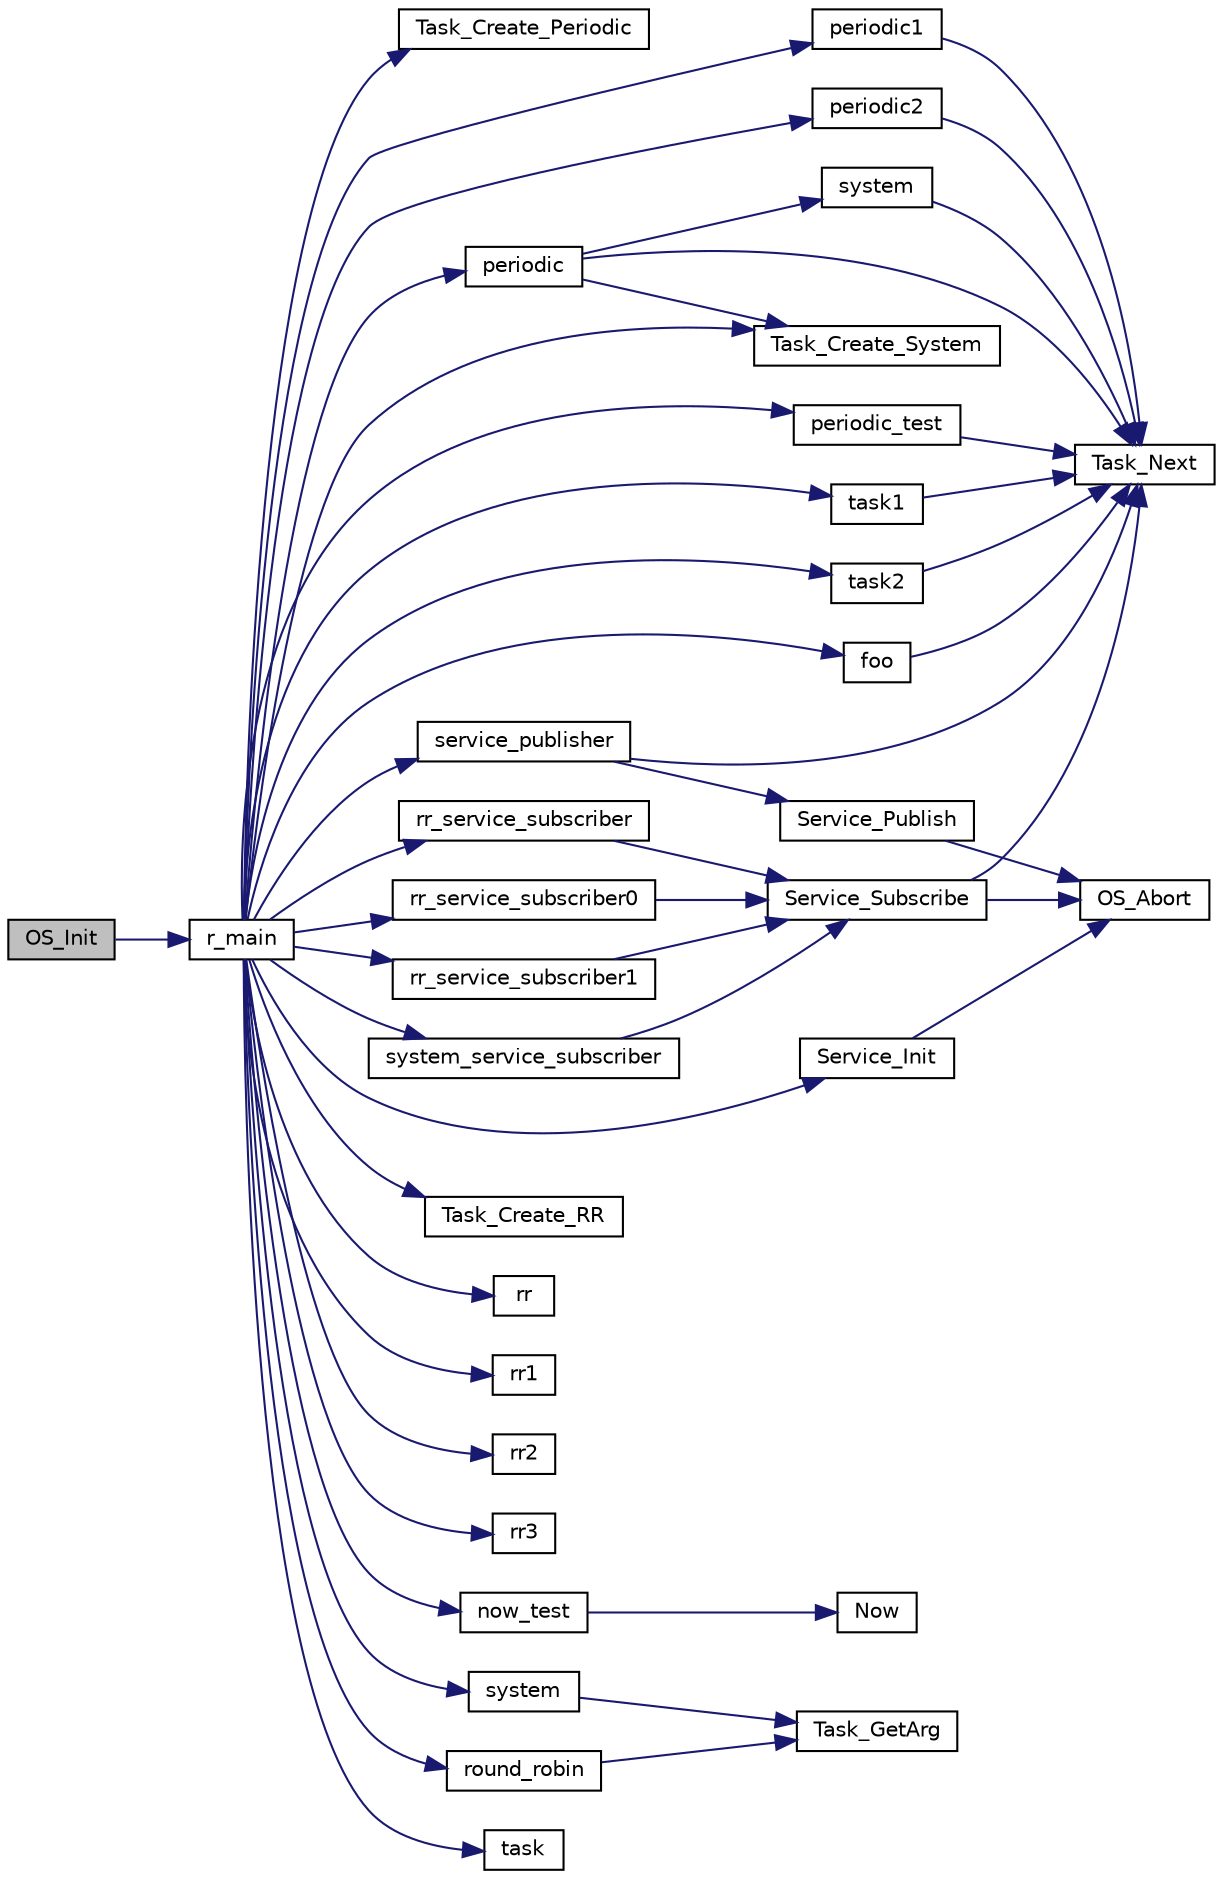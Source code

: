 digraph "OS_Init"
{
  edge [fontname="Helvetica",fontsize="10",labelfontname="Helvetica",labelfontsize="10"];
  node [fontname="Helvetica",fontsize="10",shape=record];
  rankdir="LR";
  Node1 [label="OS_Init",height=0.2,width=0.4,color="black", fillcolor="grey75", style="filled", fontcolor="black"];
  Node1 -> Node2 [color="midnightblue",fontsize="10",style="solid",fontname="Helvetica"];
  Node2 [label="r_main",height=0.2,width=0.4,color="black", fillcolor="white", style="filled",URL="$os_8c.html#afff05d20e8e3bfc1d7d8aab2bb3a1e9b",tooltip="main function provided by user application. The first task to run. "];
  Node2 -> Node3 [color="midnightblue",fontsize="10",style="solid",fontname="Helvetica"];
  Node3 [label="Task_Create_Periodic",height=0.2,width=0.4,color="black", fillcolor="white", style="filled",URL="$os_8c.html#a369e92f3f8ffc2042e061bd2a64a0f8f"];
  Node2 -> Node4 [color="midnightblue",fontsize="10",style="solid",fontname="Helvetica"];
  Node4 [label="foo",height=0.2,width=0.4,color="black", fillcolor="white", style="filled",URL="$main_8c.html#ac07863d69ae41a4e395b31f73b35fbcd"];
  Node4 -> Node5 [color="midnightblue",fontsize="10",style="solid",fontname="Helvetica"];
  Node5 [label="Task_Next",height=0.2,width=0.4,color="black", fillcolor="white", style="filled",URL="$os_8c.html#a5a9b72d0dadaea32fec8d4ff1c0eafa4",tooltip="The calling task gives up its share of the processor voluntarily. "];
  Node2 -> Node6 [color="midnightblue",fontsize="10",style="solid",fontname="Helvetica"];
  Node6 [label="Task_Create_RR",height=0.2,width=0.4,color="black", fillcolor="white", style="filled",URL="$os_8c.html#abfffed5dc80a63a8436cc49d61e92cb7"];
  Node2 -> Node7 [color="midnightblue",fontsize="10",style="solid",fontname="Helvetica"];
  Node7 [label="rr",height=0.2,width=0.4,color="black", fillcolor="white", style="filled",URL="$test001__sanity_8c.html#ad8d96e78c958be5e9d61c9c249aadf3b"];
  Node2 -> Node8 [color="midnightblue",fontsize="10",style="solid",fontname="Helvetica"];
  Node8 [label="rr1",height=0.2,width=0.4,color="black", fillcolor="white", style="filled",URL="$test002__rr_8c.html#a30ea632ece0f538d750c9c13a9503b29"];
  Node2 -> Node9 [color="midnightblue",fontsize="10",style="solid",fontname="Helvetica"];
  Node9 [label="rr2",height=0.2,width=0.4,color="black", fillcolor="white", style="filled",URL="$test002__rr_8c.html#a5b8b38921fa8da4efffd3ef4c0a7061c"];
  Node2 -> Node10 [color="midnightblue",fontsize="10",style="solid",fontname="Helvetica"];
  Node10 [label="rr3",height=0.2,width=0.4,color="black", fillcolor="white", style="filled",URL="$test002__rr_8c.html#ababce4602ee2211b5abcf8ce86a96158"];
  Node2 -> Node11 [color="midnightblue",fontsize="10",style="solid",fontname="Helvetica"];
  Node11 [label="periodic1",height=0.2,width=0.4,color="black", fillcolor="white", style="filled",URL="$test003__periodic_8c.html#ad86cfcca2ee68156a3a6148a757c452a"];
  Node11 -> Node5 [color="midnightblue",fontsize="10",style="solid",fontname="Helvetica"];
  Node2 -> Node12 [color="midnightblue",fontsize="10",style="solid",fontname="Helvetica"];
  Node12 [label="periodic2",height=0.2,width=0.4,color="black", fillcolor="white", style="filled",URL="$test003__periodic_8c.html#a07678adec4920b4afcdfd0db22a4ba85"];
  Node12 -> Node5 [color="midnightblue",fontsize="10",style="solid",fontname="Helvetica"];
  Node2 -> Node13 [color="midnightblue",fontsize="10",style="solid",fontname="Helvetica"];
  Node13 [label="periodic",height=0.2,width=0.4,color="black", fillcolor="white", style="filled",URL="$test004__system_8c.html#ad35a2fdb04b6df2acf01d1eb113171b6"];
  Node13 -> Node14 [color="midnightblue",fontsize="10",style="solid",fontname="Helvetica"];
  Node14 [label="Task_Create_System",height=0.2,width=0.4,color="black", fillcolor="white", style="filled",URL="$os_8c.html#a2dc6b10ee85f46900bc8ed99225f4425"];
  Node13 -> Node15 [color="midnightblue",fontsize="10",style="solid",fontname="Helvetica"];
  Node15 [label="system",height=0.2,width=0.4,color="black", fillcolor="white", style="filled",URL="$test004__system_8c.html#a54d32ca10fe62ab4f1c5aef79af42f64"];
  Node15 -> Node5 [color="midnightblue",fontsize="10",style="solid",fontname="Helvetica"];
  Node13 -> Node5 [color="midnightblue",fontsize="10",style="solid",fontname="Helvetica"];
  Node2 -> Node16 [color="midnightblue",fontsize="10",style="solid",fontname="Helvetica"];
  Node16 [label="now_test",height=0.2,width=0.4,color="black", fillcolor="white", style="filled",URL="$test005__now_8c.html#a7e8ea97a7d79e6b3896eb5dcadf7fd80"];
  Node16 -> Node17 [color="midnightblue",fontsize="10",style="solid",fontname="Helvetica"];
  Node17 [label="Now",height=0.2,width=0.4,color="black", fillcolor="white", style="filled",URL="$os_8c.html#af421581f2b3d36a5ac9a205e035ae172"];
  Node2 -> Node14 [color="midnightblue",fontsize="10",style="solid",fontname="Helvetica"];
  Node2 -> Node18 [color="midnightblue",fontsize="10",style="solid",fontname="Helvetica"];
  Node18 [label="system",height=0.2,width=0.4,color="black", fillcolor="white", style="filled",URL="$test006__arguments_8c.html#a54d32ca10fe62ab4f1c5aef79af42f64"];
  Node18 -> Node19 [color="midnightblue",fontsize="10",style="solid",fontname="Helvetica"];
  Node19 [label="Task_GetArg",height=0.2,width=0.4,color="black", fillcolor="white", style="filled",URL="$os_8c.html#adc48a5ac983c4656508f39c0ee65283f",tooltip="Retrieve the assigned parameter. "];
  Node2 -> Node20 [color="midnightblue",fontsize="10",style="solid",fontname="Helvetica"];
  Node20 [label="Service_Init",height=0.2,width=0.4,color="black", fillcolor="white", style="filled",URL="$os_8c.html#a1b0393958dca633b459633385794d39b"];
  Node20 -> Node21 [color="midnightblue",fontsize="10",style="solid",fontname="Helvetica"];
  Node21 [label="OS_Abort",height=0.2,width=0.4,color="black", fillcolor="white", style="filled",URL="$os_8c.html#ab5747390a8be675282cb93e5198bd085",tooltip="Abort the execution of this RTOS due to an unrecoverable erorr. "];
  Node2 -> Node22 [color="midnightblue",fontsize="10",style="solid",fontname="Helvetica"];
  Node22 [label="system_service_subscriber",height=0.2,width=0.4,color="black", fillcolor="white", style="filled",URL="$test007__services_8c.html#adc7a3e97df9b4634e9b4317585626ccb"];
  Node22 -> Node23 [color="midnightblue",fontsize="10",style="solid",fontname="Helvetica"];
  Node23 [label="Service_Subscribe",height=0.2,width=0.4,color="black", fillcolor="white", style="filled",URL="$os_8c.html#aee597502c326bc9ca1faeaa422dbbbf8"];
  Node23 -> Node21 [color="midnightblue",fontsize="10",style="solid",fontname="Helvetica"];
  Node23 -> Node5 [color="midnightblue",fontsize="10",style="solid",fontname="Helvetica"];
  Node2 -> Node24 [color="midnightblue",fontsize="10",style="solid",fontname="Helvetica"];
  Node24 [label="rr_service_subscriber",height=0.2,width=0.4,color="black", fillcolor="white", style="filled",URL="$test007__services_8c.html#a37a52a2dd5db5daf08e206394cd17fed"];
  Node24 -> Node23 [color="midnightblue",fontsize="10",style="solid",fontname="Helvetica"];
  Node2 -> Node25 [color="midnightblue",fontsize="10",style="solid",fontname="Helvetica"];
  Node25 [label="service_publisher",height=0.2,width=0.4,color="black", fillcolor="white", style="filled",URL="$test007__services_8c.html#a30289dbea7e06a8ee7ba7ec31e32e47a"];
  Node25 -> Node26 [color="midnightblue",fontsize="10",style="solid",fontname="Helvetica"];
  Node26 [label="Service_Publish",height=0.2,width=0.4,color="black", fillcolor="white", style="filled",URL="$os_8c.html#aaa4dbf5e4da2f0aba1fff3b057e79389"];
  Node26 -> Node21 [color="midnightblue",fontsize="10",style="solid",fontname="Helvetica"];
  Node25 -> Node5 [color="midnightblue",fontsize="10",style="solid",fontname="Helvetica"];
  Node2 -> Node27 [color="midnightblue",fontsize="10",style="solid",fontname="Helvetica"];
  Node27 [label="rr_service_subscriber0",height=0.2,width=0.4,color="black", fillcolor="white", style="filled",URL="$test008__service__values_8c.html#a25336ab2d1310fe69acfc3b2a73eb71f"];
  Node27 -> Node23 [color="midnightblue",fontsize="10",style="solid",fontname="Helvetica"];
  Node2 -> Node28 [color="midnightblue",fontsize="10",style="solid",fontname="Helvetica"];
  Node28 [label="rr_service_subscriber1",height=0.2,width=0.4,color="black", fillcolor="white", style="filled",URL="$test008__service__values_8c.html#a6e747c55127f1070551c15bf9b550e5c"];
  Node28 -> Node23 [color="midnightblue",fontsize="10",style="solid",fontname="Helvetica"];
  Node2 -> Node29 [color="midnightblue",fontsize="10",style="solid",fontname="Helvetica"];
  Node29 [label="round_robin",height=0.2,width=0.4,color="black", fillcolor="white", style="filled",URL="$test009__task__freeing_8c.html#a7492aaaa7d0e7314cdff2512480cb764"];
  Node29 -> Node19 [color="midnightblue",fontsize="10",style="solid",fontname="Helvetica"];
  Node2 -> Node30 [color="midnightblue",fontsize="10",style="solid",fontname="Helvetica"];
  Node30 [label="periodic_test",height=0.2,width=0.4,color="black", fillcolor="white", style="filled",URL="$test010__period__lt__wcet_8c.html#af5c01728403287ef3c3882b5e402ae10"];
  Node30 -> Node5 [color="midnightblue",fontsize="10",style="solid",fontname="Helvetica"];
  Node2 -> Node31 [color="midnightblue",fontsize="10",style="solid",fontname="Helvetica"];
  Node31 [label="task",height=0.2,width=0.4,color="black", fillcolor="white", style="filled",URL="$test011__max__services_8c.html#aaad4f4d77885dd2457f79c20ac27db19"];
  Node2 -> Node32 [color="midnightblue",fontsize="10",style="solid",fontname="Helvetica"];
  Node32 [label="task1",height=0.2,width=0.4,color="black", fillcolor="white", style="filled",URL="$test015__collision_8c.html#afde07648040c326129670547738a0c86"];
  Node32 -> Node5 [color="midnightblue",fontsize="10",style="solid",fontname="Helvetica"];
  Node2 -> Node33 [color="midnightblue",fontsize="10",style="solid",fontname="Helvetica"];
  Node33 [label="task2",height=0.2,width=0.4,color="black", fillcolor="white", style="filled",URL="$test015__collision_8c.html#afb35a54f26606b4808ac0a8d9ad55433"];
  Node33 -> Node5 [color="midnightblue",fontsize="10",style="solid",fontname="Helvetica"];
}
